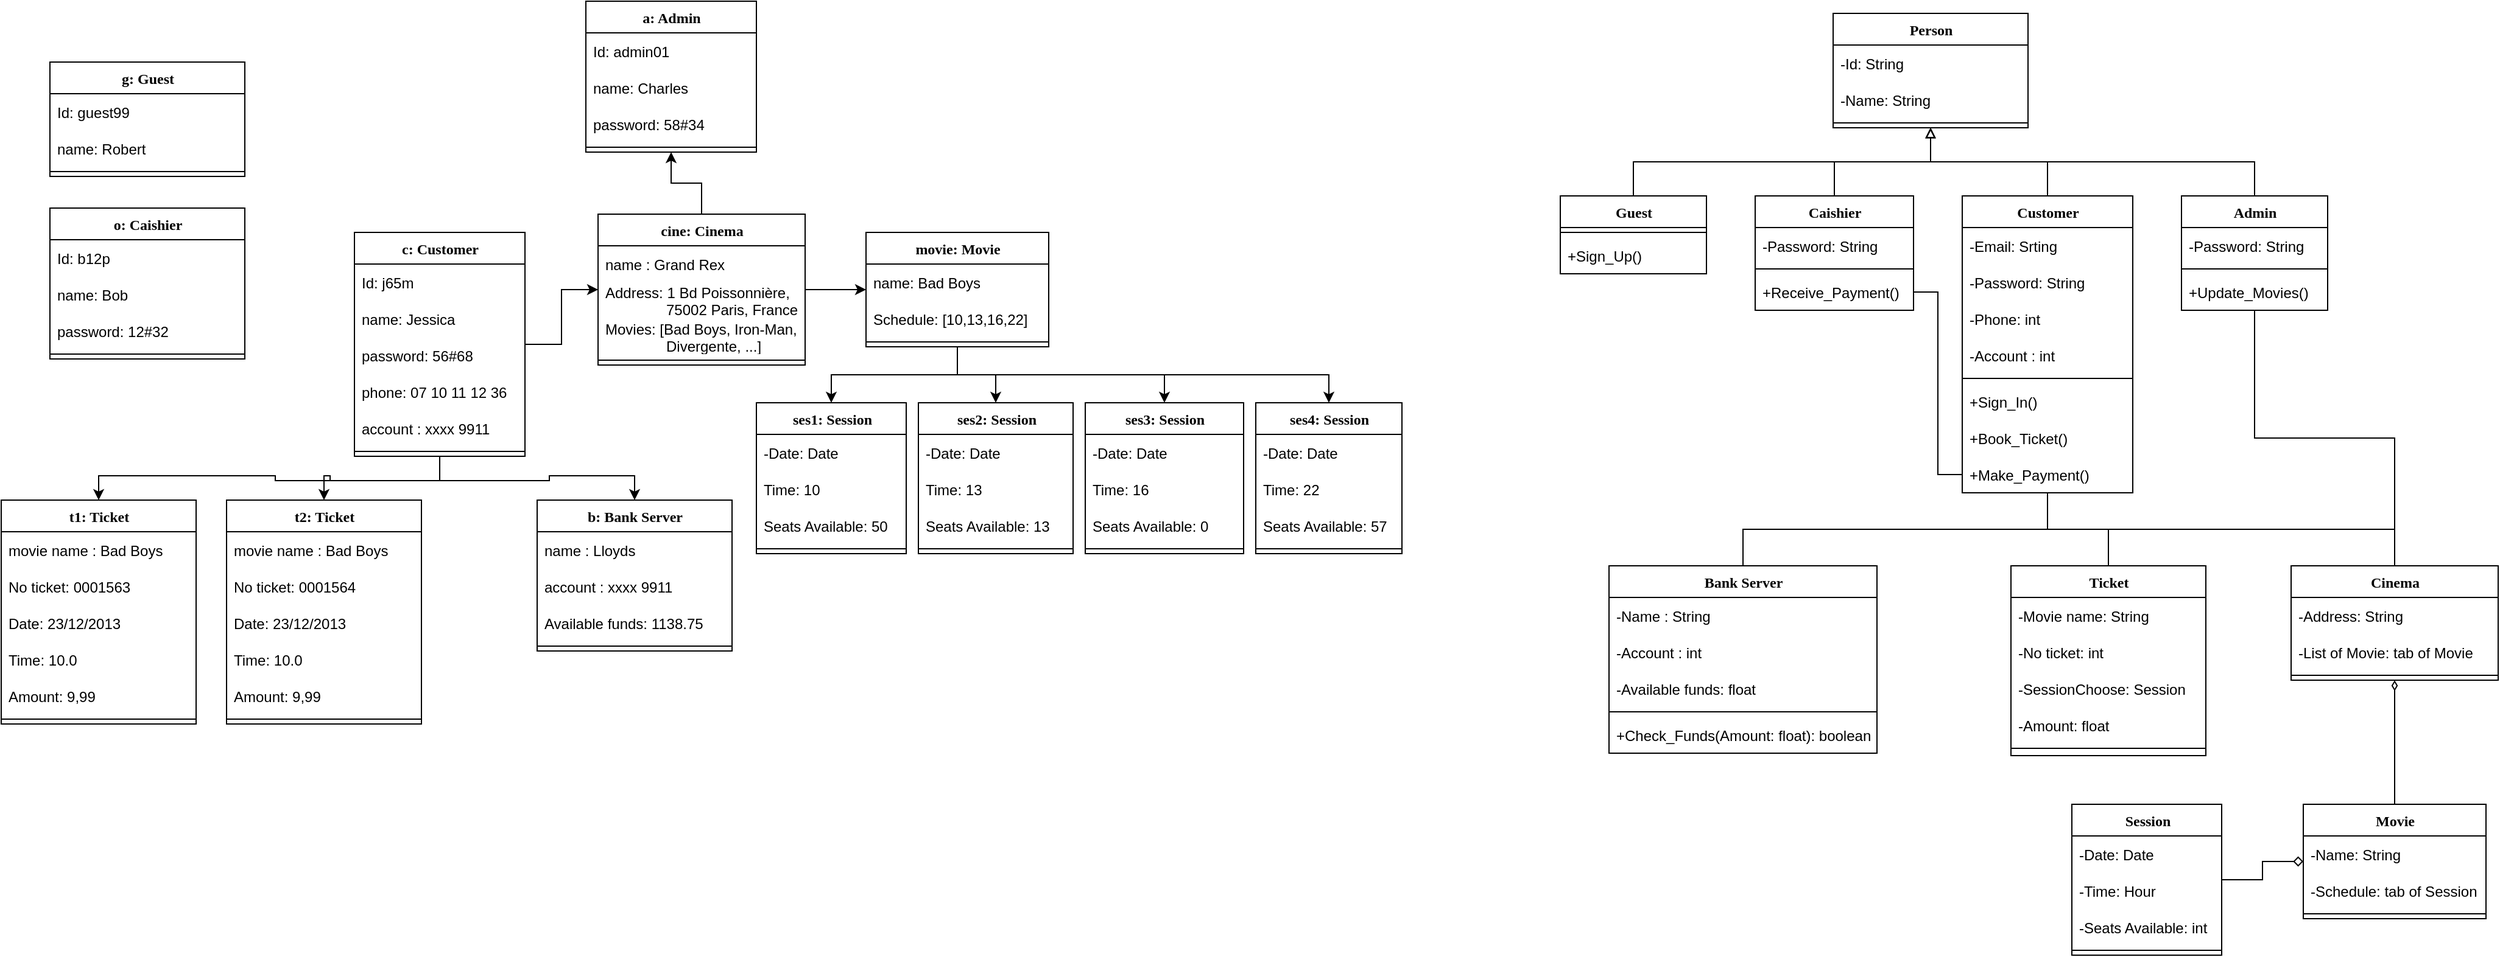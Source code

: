 <mxfile version="20.5.1" type="github">
  <diagram name="Page-1" id="6133507b-19e7-1e82-6fc7-422aa6c4b21f">
    <mxGraphModel dx="2324" dy="871" grid="1" gridSize="10" guides="1" tooltips="1" connect="1" arrows="1" fold="1" page="1" pageScale="1" pageWidth="1100" pageHeight="850" background="none" math="0" shadow="0">
      <root>
        <mxCell id="0" />
        <mxCell id="1" parent="0" />
        <mxCell id="QmHQS12bxRdIjwwDWuxI-14" style="edgeStyle=orthogonalEdgeStyle;rounded=0;orthogonalLoop=1;jettySize=auto;html=1;exitX=0.5;exitY=1;exitDx=0;exitDy=0;" parent="1" source="78961159f06e98e8-17" target="QmHQS12bxRdIjwwDWuxI-1" edge="1">
          <mxGeometry relative="1" as="geometry" />
        </mxCell>
        <mxCell id="QmHQS12bxRdIjwwDWuxI-15" style="edgeStyle=orthogonalEdgeStyle;rounded=0;orthogonalLoop=1;jettySize=auto;html=1;exitX=0.5;exitY=1;exitDx=0;exitDy=0;entryX=0.5;entryY=0;entryDx=0;entryDy=0;" parent="1" source="78961159f06e98e8-17" target="QmHQS12bxRdIjwwDWuxI-8" edge="1">
          <mxGeometry relative="1" as="geometry" />
        </mxCell>
        <mxCell id="QmHQS12bxRdIjwwDWuxI-20" style="edgeStyle=orthogonalEdgeStyle;rounded=0;orthogonalLoop=1;jettySize=auto;html=1;exitX=0.5;exitY=1;exitDx=0;exitDy=0;entryX=0.5;entryY=0;entryDx=0;entryDy=0;" parent="1" source="78961159f06e98e8-17" target="QmHQS12bxRdIjwwDWuxI-10" edge="1">
          <mxGeometry relative="1" as="geometry" />
        </mxCell>
        <mxCell id="QmHQS12bxRdIjwwDWuxI-21" style="edgeStyle=orthogonalEdgeStyle;rounded=0;orthogonalLoop=1;jettySize=auto;html=1;exitX=1;exitY=0.5;exitDx=0;exitDy=0;entryX=0;entryY=0.5;entryDx=0;entryDy=0;" parent="1" source="78961159f06e98e8-17" target="QmHQS12bxRdIjwwDWuxI-12" edge="1">
          <mxGeometry relative="1" as="geometry" />
        </mxCell>
        <mxCell id="78961159f06e98e8-17" value="c: Customer" style="swimlane;html=1;fontStyle=1;align=center;verticalAlign=top;childLayout=stackLayout;horizontal=1;startSize=26;horizontalStack=0;resizeParent=1;resizeLast=0;collapsible=1;marginBottom=0;swimlaneFillColor=#ffffff;rounded=0;shadow=0;comic=0;labelBackgroundColor=none;strokeWidth=1;fillColor=none;fontFamily=Verdana;fontSize=12" parent="1" vertex="1">
          <mxGeometry x="320" y="210" width="140" height="184" as="geometry" />
        </mxCell>
        <mxCell id="QmHQS12bxRdIjwwDWuxI-46" value="Id: j65m" style="text;strokeColor=none;fillColor=none;align=left;verticalAlign=middle;spacingLeft=4;spacingRight=4;overflow=hidden;points=[[0,0.5],[1,0.5]];portConstraint=eastwest;rotatable=0;" parent="78961159f06e98e8-17" vertex="1">
          <mxGeometry y="26" width="140" height="30" as="geometry" />
        </mxCell>
        <mxCell id="QmHQS12bxRdIjwwDWuxI-47" value="name: Jessica" style="text;strokeColor=none;fillColor=none;align=left;verticalAlign=middle;spacingLeft=4;spacingRight=4;overflow=hidden;points=[[0,0.5],[1,0.5]];portConstraint=eastwest;rotatable=0;" parent="78961159f06e98e8-17" vertex="1">
          <mxGeometry y="56" width="140" height="30" as="geometry" />
        </mxCell>
        <mxCell id="QmHQS12bxRdIjwwDWuxI-48" value="password: 56#68" style="text;strokeColor=none;fillColor=none;align=left;verticalAlign=middle;spacingLeft=4;spacingRight=4;overflow=hidden;points=[[0,0.5],[1,0.5]];portConstraint=eastwest;rotatable=0;" parent="78961159f06e98e8-17" vertex="1">
          <mxGeometry y="86" width="140" height="30" as="geometry" />
        </mxCell>
        <mxCell id="rwmQb2SoNBiQdqStylUq-2" value="phone: 07 10 11 12 36" style="text;strokeColor=none;fillColor=none;align=left;verticalAlign=middle;spacingLeft=4;spacingRight=4;overflow=hidden;points=[[0,0.5],[1,0.5]];portConstraint=eastwest;rotatable=0;" parent="78961159f06e98e8-17" vertex="1">
          <mxGeometry y="116" width="140" height="30" as="geometry" />
        </mxCell>
        <mxCell id="rwmQb2SoNBiQdqStylUq-3" value="account : xxxx 9911" style="text;strokeColor=none;fillColor=none;align=left;verticalAlign=middle;spacingLeft=4;spacingRight=4;overflow=hidden;points=[[0,0.5],[1,0.5]];portConstraint=eastwest;rotatable=0;" parent="78961159f06e98e8-17" vertex="1">
          <mxGeometry y="146" width="140" height="30" as="geometry" />
        </mxCell>
        <mxCell id="78961159f06e98e8-19" value="" style="line;html=1;strokeWidth=1;fillColor=none;align=left;verticalAlign=middle;spacingTop=-1;spacingLeft=3;spacingRight=3;rotatable=0;labelPosition=right;points=[];portConstraint=eastwest;" parent="78961159f06e98e8-17" vertex="1">
          <mxGeometry y="176" width="140" height="8" as="geometry" />
        </mxCell>
        <mxCell id="QmHQS12bxRdIjwwDWuxI-1" value="t1: Ticket" style="swimlane;html=1;fontStyle=1;align=center;verticalAlign=top;childLayout=stackLayout;horizontal=1;startSize=26;horizontalStack=0;resizeParent=1;resizeLast=0;collapsible=1;marginBottom=0;swimlaneFillColor=#ffffff;rounded=0;shadow=0;comic=0;labelBackgroundColor=none;strokeWidth=1;fillColor=none;fontFamily=Verdana;fontSize=12" parent="1" vertex="1">
          <mxGeometry x="30" y="430" width="160" height="184" as="geometry" />
        </mxCell>
        <mxCell id="rwmQb2SoNBiQdqStylUq-4" value="movie name : Bad Boys" style="text;strokeColor=none;fillColor=none;align=left;verticalAlign=middle;spacingLeft=4;spacingRight=4;overflow=hidden;points=[[0,0.5],[1,0.5]];portConstraint=eastwest;rotatable=0;" parent="QmHQS12bxRdIjwwDWuxI-1" vertex="1">
          <mxGeometry y="26" width="160" height="30" as="geometry" />
        </mxCell>
        <mxCell id="rwmQb2SoNBiQdqStylUq-22" value="No ticket: 0001563" style="text;strokeColor=none;fillColor=none;align=left;verticalAlign=middle;spacingLeft=4;spacingRight=4;overflow=hidden;points=[[0,0.5],[1,0.5]];portConstraint=eastwest;rotatable=0;" parent="QmHQS12bxRdIjwwDWuxI-1" vertex="1">
          <mxGeometry y="56" width="160" height="30" as="geometry" />
        </mxCell>
        <mxCell id="rwmQb2SoNBiQdqStylUq-19" value="Date: 23/12/2013" style="text;strokeColor=none;fillColor=none;align=left;verticalAlign=middle;spacingLeft=4;spacingRight=4;overflow=hidden;points=[[0,0.5],[1,0.5]];portConstraint=eastwest;rotatable=0;" parent="QmHQS12bxRdIjwwDWuxI-1" vertex="1">
          <mxGeometry y="86" width="160" height="30" as="geometry" />
        </mxCell>
        <mxCell id="rwmQb2SoNBiQdqStylUq-21" value="Time: 10.0" style="text;strokeColor=none;fillColor=none;align=left;verticalAlign=middle;spacingLeft=4;spacingRight=4;overflow=hidden;points=[[0,0.5],[1,0.5]];portConstraint=eastwest;rotatable=0;" parent="QmHQS12bxRdIjwwDWuxI-1" vertex="1">
          <mxGeometry y="116" width="160" height="30" as="geometry" />
        </mxCell>
        <mxCell id="rwmQb2SoNBiQdqStylUq-20" value="Amount: 9,99" style="text;strokeColor=none;fillColor=none;align=left;verticalAlign=middle;spacingLeft=4;spacingRight=4;overflow=hidden;points=[[0,0.5],[1,0.5]];portConstraint=eastwest;rotatable=0;" parent="QmHQS12bxRdIjwwDWuxI-1" vertex="1">
          <mxGeometry y="146" width="160" height="30" as="geometry" />
        </mxCell>
        <mxCell id="QmHQS12bxRdIjwwDWuxI-4" value="" style="line;html=1;strokeWidth=1;fillColor=none;align=left;verticalAlign=middle;spacingTop=-1;spacingLeft=3;spacingRight=3;rotatable=0;labelPosition=right;points=[];portConstraint=eastwest;" parent="QmHQS12bxRdIjwwDWuxI-1" vertex="1">
          <mxGeometry y="176" width="160" height="8" as="geometry" />
        </mxCell>
        <mxCell id="QmHQS12bxRdIjwwDWuxI-8" value="t2: Ticket" style="swimlane;html=1;fontStyle=1;align=center;verticalAlign=top;childLayout=stackLayout;horizontal=1;startSize=26;horizontalStack=0;resizeParent=1;resizeLast=0;collapsible=1;marginBottom=0;swimlaneFillColor=#ffffff;rounded=0;shadow=0;comic=0;labelBackgroundColor=none;strokeWidth=1;fillColor=none;fontFamily=Verdana;fontSize=12" parent="1" vertex="1">
          <mxGeometry x="215" y="430" width="160" height="184" as="geometry" />
        </mxCell>
        <mxCell id="rwmQb2SoNBiQdqStylUq-5" value="movie name : Bad Boys" style="text;strokeColor=none;fillColor=none;align=left;verticalAlign=middle;spacingLeft=4;spacingRight=4;overflow=hidden;points=[[0,0.5],[1,0.5]];portConstraint=eastwest;rotatable=0;" parent="QmHQS12bxRdIjwwDWuxI-8" vertex="1">
          <mxGeometry y="26" width="160" height="30" as="geometry" />
        </mxCell>
        <mxCell id="rwmQb2SoNBiQdqStylUq-26" value="No ticket: 0001564" style="text;strokeColor=none;fillColor=none;align=left;verticalAlign=middle;spacingLeft=4;spacingRight=4;overflow=hidden;points=[[0,0.5],[1,0.5]];portConstraint=eastwest;rotatable=0;" parent="QmHQS12bxRdIjwwDWuxI-8" vertex="1">
          <mxGeometry y="56" width="160" height="30" as="geometry" />
        </mxCell>
        <mxCell id="rwmQb2SoNBiQdqStylUq-25" value="Date: 23/12/2013" style="text;strokeColor=none;fillColor=none;align=left;verticalAlign=middle;spacingLeft=4;spacingRight=4;overflow=hidden;points=[[0,0.5],[1,0.5]];portConstraint=eastwest;rotatable=0;" parent="QmHQS12bxRdIjwwDWuxI-8" vertex="1">
          <mxGeometry y="86" width="160" height="30" as="geometry" />
        </mxCell>
        <mxCell id="rwmQb2SoNBiQdqStylUq-24" value="Time: 10.0" style="text;strokeColor=none;fillColor=none;align=left;verticalAlign=middle;spacingLeft=4;spacingRight=4;overflow=hidden;points=[[0,0.5],[1,0.5]];portConstraint=eastwest;rotatable=0;" parent="QmHQS12bxRdIjwwDWuxI-8" vertex="1">
          <mxGeometry y="116" width="160" height="30" as="geometry" />
        </mxCell>
        <mxCell id="rwmQb2SoNBiQdqStylUq-23" value="Amount: 9,99" style="text;strokeColor=none;fillColor=none;align=left;verticalAlign=middle;spacingLeft=4;spacingRight=4;overflow=hidden;points=[[0,0.5],[1,0.5]];portConstraint=eastwest;rotatable=0;" parent="QmHQS12bxRdIjwwDWuxI-8" vertex="1">
          <mxGeometry y="146" width="160" height="30" as="geometry" />
        </mxCell>
        <mxCell id="QmHQS12bxRdIjwwDWuxI-9" value="" style="line;html=1;strokeWidth=1;fillColor=none;align=left;verticalAlign=middle;spacingTop=-1;spacingLeft=3;spacingRight=3;rotatable=0;labelPosition=right;points=[];portConstraint=eastwest;" parent="QmHQS12bxRdIjwwDWuxI-8" vertex="1">
          <mxGeometry y="176" width="160" height="8" as="geometry" />
        </mxCell>
        <mxCell id="QmHQS12bxRdIjwwDWuxI-10" value="b: Bank Server" style="swimlane;html=1;fontStyle=1;align=center;verticalAlign=top;childLayout=stackLayout;horizontal=1;startSize=26;horizontalStack=0;resizeParent=1;resizeLast=0;collapsible=1;marginBottom=0;swimlaneFillColor=#ffffff;rounded=0;shadow=0;comic=0;labelBackgroundColor=none;strokeWidth=1;fillColor=none;fontFamily=Verdana;fontSize=12" parent="1" vertex="1">
          <mxGeometry x="470" y="430" width="160" height="124" as="geometry" />
        </mxCell>
        <mxCell id="rwmQb2SoNBiQdqStylUq-6" value="name : Lloyds" style="text;strokeColor=none;fillColor=none;align=left;verticalAlign=middle;spacingLeft=4;spacingRight=4;overflow=hidden;points=[[0,0.5],[1,0.5]];portConstraint=eastwest;rotatable=0;" parent="QmHQS12bxRdIjwwDWuxI-10" vertex="1">
          <mxGeometry y="26" width="160" height="30" as="geometry" />
        </mxCell>
        <mxCell id="rwmQb2SoNBiQdqStylUq-28" value="account : xxxx 9911" style="text;strokeColor=none;fillColor=none;align=left;verticalAlign=middle;spacingLeft=4;spacingRight=4;overflow=hidden;points=[[0,0.5],[1,0.5]];portConstraint=eastwest;rotatable=0;" parent="QmHQS12bxRdIjwwDWuxI-10" vertex="1">
          <mxGeometry y="56" width="160" height="30" as="geometry" />
        </mxCell>
        <mxCell id="rwmQb2SoNBiQdqStylUq-18" value="Available funds: 1138.75" style="text;strokeColor=none;fillColor=none;align=left;verticalAlign=middle;spacingLeft=4;spacingRight=4;overflow=hidden;points=[[0,0.5],[1,0.5]];portConstraint=eastwest;rotatable=0;" parent="QmHQS12bxRdIjwwDWuxI-10" vertex="1">
          <mxGeometry y="86" width="160" height="30" as="geometry" />
        </mxCell>
        <mxCell id="QmHQS12bxRdIjwwDWuxI-11" value="" style="line;html=1;strokeWidth=1;fillColor=none;align=left;verticalAlign=middle;spacingTop=-1;spacingLeft=3;spacingRight=3;rotatable=0;labelPosition=right;points=[];portConstraint=eastwest;" parent="QmHQS12bxRdIjwwDWuxI-10" vertex="1">
          <mxGeometry y="116" width="160" height="8" as="geometry" />
        </mxCell>
        <mxCell id="QmHQS12bxRdIjwwDWuxI-24" style="edgeStyle=orthogonalEdgeStyle;rounded=0;orthogonalLoop=1;jettySize=auto;html=1;exitX=1;exitY=0.5;exitDx=0;exitDy=0;entryX=0;entryY=0.5;entryDx=0;entryDy=0;" parent="1" source="QmHQS12bxRdIjwwDWuxI-12" target="QmHQS12bxRdIjwwDWuxI-22" edge="1">
          <mxGeometry relative="1" as="geometry" />
        </mxCell>
        <mxCell id="QmHQS12bxRdIjwwDWuxI-39" style="edgeStyle=orthogonalEdgeStyle;rounded=0;orthogonalLoop=1;jettySize=auto;html=1;exitX=0.5;exitY=0;exitDx=0;exitDy=0;entryX=0.5;entryY=1;entryDx=0;entryDy=0;" parent="1" source="QmHQS12bxRdIjwwDWuxI-12" target="QmHQS12bxRdIjwwDWuxI-18" edge="1">
          <mxGeometry relative="1" as="geometry" />
        </mxCell>
        <mxCell id="QmHQS12bxRdIjwwDWuxI-12" value="cine: Cinema" style="swimlane;html=1;fontStyle=1;align=center;verticalAlign=top;childLayout=stackLayout;horizontal=1;startSize=26;horizontalStack=0;resizeParent=1;resizeLast=0;collapsible=1;marginBottom=0;swimlaneFillColor=#ffffff;rounded=0;shadow=0;comic=0;labelBackgroundColor=none;strokeWidth=1;fillColor=none;fontFamily=Verdana;fontSize=12" parent="1" vertex="1">
          <mxGeometry x="520" y="195" width="170" height="124" as="geometry" />
        </mxCell>
        <mxCell id="rwmQb2SoNBiQdqStylUq-27" value="name : Grand Rex" style="text;strokeColor=none;fillColor=none;align=left;verticalAlign=middle;spacingLeft=4;spacingRight=4;overflow=hidden;points=[[0,0.5],[1,0.5]];portConstraint=eastwest;rotatable=0;" parent="QmHQS12bxRdIjwwDWuxI-12" vertex="1">
          <mxGeometry y="26" width="170" height="30" as="geometry" />
        </mxCell>
        <mxCell id="rwmQb2SoNBiQdqStylUq-7" value="Address: 1 Bd Poissonnière,&#xa;               75002 Paris, France" style="text;strokeColor=none;fillColor=none;align=left;verticalAlign=middle;spacingLeft=4;spacingRight=4;overflow=hidden;points=[[0,0.5],[1,0.5]];portConstraint=eastwest;rotatable=0;" parent="QmHQS12bxRdIjwwDWuxI-12" vertex="1">
          <mxGeometry y="56" width="170" height="30" as="geometry" />
        </mxCell>
        <mxCell id="rwmQb2SoNBiQdqStylUq-8" value="Movies: [Bad Boys, Iron-Man,&#xa;               Divergente, ...]" style="text;strokeColor=none;fillColor=none;align=left;verticalAlign=middle;spacingLeft=4;spacingRight=4;overflow=hidden;points=[[0,0.5],[1,0.5]];portConstraint=eastwest;rotatable=0;" parent="QmHQS12bxRdIjwwDWuxI-12" vertex="1">
          <mxGeometry y="86" width="170" height="30" as="geometry" />
        </mxCell>
        <mxCell id="QmHQS12bxRdIjwwDWuxI-13" value="" style="line;html=1;strokeWidth=1;fillColor=none;align=left;verticalAlign=middle;spacingTop=-1;spacingLeft=3;spacingRight=3;rotatable=0;labelPosition=right;points=[];portConstraint=eastwest;" parent="QmHQS12bxRdIjwwDWuxI-12" vertex="1">
          <mxGeometry y="116" width="170" height="8" as="geometry" />
        </mxCell>
        <mxCell id="QmHQS12bxRdIjwwDWuxI-16" value="g: Guest" style="swimlane;html=1;fontStyle=1;align=center;verticalAlign=top;childLayout=stackLayout;horizontal=1;startSize=26;horizontalStack=0;resizeParent=1;resizeLast=0;collapsible=1;marginBottom=0;swimlaneFillColor=#ffffff;rounded=0;shadow=0;comic=0;labelBackgroundColor=none;strokeWidth=1;fillColor=none;fontFamily=Verdana;fontSize=12" parent="1" vertex="1">
          <mxGeometry x="70" y="70" width="160" height="94" as="geometry" />
        </mxCell>
        <mxCell id="QmHQS12bxRdIjwwDWuxI-49" value="Id: guest99" style="text;strokeColor=none;fillColor=none;align=left;verticalAlign=middle;spacingLeft=4;spacingRight=4;overflow=hidden;points=[[0,0.5],[1,0.5]];portConstraint=eastwest;rotatable=0;" parent="QmHQS12bxRdIjwwDWuxI-16" vertex="1">
          <mxGeometry y="26" width="160" height="30" as="geometry" />
        </mxCell>
        <mxCell id="QmHQS12bxRdIjwwDWuxI-50" value="name: Robert" style="text;strokeColor=none;fillColor=none;align=left;verticalAlign=middle;spacingLeft=4;spacingRight=4;overflow=hidden;points=[[0,0.5],[1,0.5]];portConstraint=eastwest;rotatable=0;" parent="QmHQS12bxRdIjwwDWuxI-16" vertex="1">
          <mxGeometry y="56" width="160" height="30" as="geometry" />
        </mxCell>
        <mxCell id="QmHQS12bxRdIjwwDWuxI-17" value="" style="line;html=1;strokeWidth=1;fillColor=none;align=left;verticalAlign=middle;spacingTop=-1;spacingLeft=3;spacingRight=3;rotatable=0;labelPosition=right;points=[];portConstraint=eastwest;" parent="QmHQS12bxRdIjwwDWuxI-16" vertex="1">
          <mxGeometry y="86" width="160" height="8" as="geometry" />
        </mxCell>
        <mxCell id="QmHQS12bxRdIjwwDWuxI-18" value="a: Admin" style="swimlane;html=1;fontStyle=1;align=center;verticalAlign=top;childLayout=stackLayout;horizontal=1;startSize=26;horizontalStack=0;resizeParent=1;resizeLast=0;collapsible=1;marginBottom=0;swimlaneFillColor=#ffffff;rounded=0;shadow=0;comic=0;labelBackgroundColor=none;strokeWidth=1;fillColor=none;fontFamily=Verdana;fontSize=12" parent="1" vertex="1">
          <mxGeometry x="510" y="20" width="140" height="124" as="geometry" />
        </mxCell>
        <mxCell id="QmHQS12bxRdIjwwDWuxI-51" value="Id: admin01" style="text;strokeColor=none;fillColor=none;align=left;verticalAlign=middle;spacingLeft=4;spacingRight=4;overflow=hidden;points=[[0,0.5],[1,0.5]];portConstraint=eastwest;rotatable=0;" parent="QmHQS12bxRdIjwwDWuxI-18" vertex="1">
          <mxGeometry y="26" width="140" height="30" as="geometry" />
        </mxCell>
        <mxCell id="QmHQS12bxRdIjwwDWuxI-52" value="name: Charles" style="text;strokeColor=none;fillColor=none;align=left;verticalAlign=middle;spacingLeft=4;spacingRight=4;overflow=hidden;points=[[0,0.5],[1,0.5]];portConstraint=eastwest;rotatable=0;" parent="QmHQS12bxRdIjwwDWuxI-18" vertex="1">
          <mxGeometry y="56" width="140" height="30" as="geometry" />
        </mxCell>
        <mxCell id="QmHQS12bxRdIjwwDWuxI-54" value="password: 58#34" style="text;strokeColor=none;fillColor=none;align=left;verticalAlign=middle;spacingLeft=4;spacingRight=4;overflow=hidden;points=[[0,0.5],[1,0.5]];portConstraint=eastwest;rotatable=0;" parent="QmHQS12bxRdIjwwDWuxI-18" vertex="1">
          <mxGeometry y="86" width="140" height="30" as="geometry" />
        </mxCell>
        <mxCell id="QmHQS12bxRdIjwwDWuxI-19" value="" style="line;html=1;strokeWidth=1;fillColor=none;align=left;verticalAlign=middle;spacingTop=-1;spacingLeft=3;spacingRight=3;rotatable=0;labelPosition=right;points=[];portConstraint=eastwest;" parent="QmHQS12bxRdIjwwDWuxI-18" vertex="1">
          <mxGeometry y="116" width="140" height="8" as="geometry" />
        </mxCell>
        <mxCell id="QmHQS12bxRdIjwwDWuxI-27" value="" style="edgeStyle=orthogonalEdgeStyle;rounded=0;orthogonalLoop=1;jettySize=auto;html=1;" parent="1" source="QmHQS12bxRdIjwwDWuxI-22" target="QmHQS12bxRdIjwwDWuxI-25" edge="1">
          <mxGeometry relative="1" as="geometry" />
        </mxCell>
        <mxCell id="QmHQS12bxRdIjwwDWuxI-32" style="edgeStyle=orthogonalEdgeStyle;rounded=0;orthogonalLoop=1;jettySize=auto;html=1;exitX=0.5;exitY=1;exitDx=0;exitDy=0;" parent="1" source="QmHQS12bxRdIjwwDWuxI-22" target="QmHQS12bxRdIjwwDWuxI-30" edge="1">
          <mxGeometry relative="1" as="geometry" />
        </mxCell>
        <mxCell id="QmHQS12bxRdIjwwDWuxI-35" style="edgeStyle=orthogonalEdgeStyle;rounded=0;orthogonalLoop=1;jettySize=auto;html=1;exitX=0.5;exitY=1;exitDx=0;exitDy=0;" parent="1" source="QmHQS12bxRdIjwwDWuxI-22" target="QmHQS12bxRdIjwwDWuxI-33" edge="1">
          <mxGeometry relative="1" as="geometry" />
        </mxCell>
        <mxCell id="QmHQS12bxRdIjwwDWuxI-38" style="edgeStyle=orthogonalEdgeStyle;rounded=0;orthogonalLoop=1;jettySize=auto;html=1;exitX=0.5;exitY=1;exitDx=0;exitDy=0;entryX=0.5;entryY=0;entryDx=0;entryDy=0;" parent="1" source="QmHQS12bxRdIjwwDWuxI-22" target="QmHQS12bxRdIjwwDWuxI-36" edge="1">
          <mxGeometry relative="1" as="geometry" />
        </mxCell>
        <mxCell id="QmHQS12bxRdIjwwDWuxI-22" value="movie: Movie" style="swimlane;html=1;fontStyle=1;align=center;verticalAlign=top;childLayout=stackLayout;horizontal=1;startSize=26;horizontalStack=0;resizeParent=1;resizeLast=0;collapsible=1;marginBottom=0;swimlaneFillColor=#ffffff;rounded=0;shadow=0;comic=0;labelBackgroundColor=none;strokeWidth=1;fillColor=none;fontFamily=Verdana;fontSize=12" parent="1" vertex="1">
          <mxGeometry x="740" y="210" width="150" height="94" as="geometry" />
        </mxCell>
        <mxCell id="rwmQb2SoNBiQdqStylUq-9" value="name: Bad Boys" style="text;strokeColor=none;fillColor=none;align=left;verticalAlign=middle;spacingLeft=4;spacingRight=4;overflow=hidden;points=[[0,0.5],[1,0.5]];portConstraint=eastwest;rotatable=0;" parent="QmHQS12bxRdIjwwDWuxI-22" vertex="1">
          <mxGeometry y="26" width="150" height="30" as="geometry" />
        </mxCell>
        <mxCell id="rwmQb2SoNBiQdqStylUq-12" value="Schedule: [10,13,16,22]" style="text;strokeColor=none;fillColor=none;align=left;verticalAlign=middle;spacingLeft=4;spacingRight=4;overflow=hidden;points=[[0,0.5],[1,0.5]];portConstraint=eastwest;rotatable=0;" parent="QmHQS12bxRdIjwwDWuxI-22" vertex="1">
          <mxGeometry y="56" width="150" height="30" as="geometry" />
        </mxCell>
        <mxCell id="QmHQS12bxRdIjwwDWuxI-23" value="" style="line;html=1;strokeWidth=1;fillColor=none;align=left;verticalAlign=middle;spacingTop=-1;spacingLeft=3;spacingRight=3;rotatable=0;labelPosition=right;points=[];portConstraint=eastwest;" parent="QmHQS12bxRdIjwwDWuxI-22" vertex="1">
          <mxGeometry y="86" width="150" height="8" as="geometry" />
        </mxCell>
        <mxCell id="QmHQS12bxRdIjwwDWuxI-25" value="ses1: Session" style="swimlane;html=1;fontStyle=1;align=center;verticalAlign=top;childLayout=stackLayout;horizontal=1;startSize=26;horizontalStack=0;resizeParent=1;resizeLast=0;collapsible=1;marginBottom=0;swimlaneFillColor=#ffffff;rounded=0;shadow=0;comic=0;labelBackgroundColor=none;strokeWidth=1;fillColor=none;fontFamily=Verdana;fontSize=12" parent="1" vertex="1">
          <mxGeometry x="650" y="350" width="123" height="124" as="geometry" />
        </mxCell>
        <mxCell id="9x0ZakKtagIVaUB0TZ0J-61" value="-Date: Date" style="text;strokeColor=none;fillColor=none;align=left;verticalAlign=middle;spacingLeft=4;spacingRight=4;overflow=hidden;points=[[0,0.5],[1,0.5]];portConstraint=eastwest;rotatable=0;" vertex="1" parent="QmHQS12bxRdIjwwDWuxI-25">
          <mxGeometry y="26" width="123" height="30" as="geometry" />
        </mxCell>
        <mxCell id="rwmQb2SoNBiQdqStylUq-10" value="Time: 10" style="text;strokeColor=none;fillColor=none;align=left;verticalAlign=middle;spacingLeft=4;spacingRight=4;overflow=hidden;points=[[0,0.5],[1,0.5]];portConstraint=eastwest;rotatable=0;" parent="QmHQS12bxRdIjwwDWuxI-25" vertex="1">
          <mxGeometry y="56" width="123" height="30" as="geometry" />
        </mxCell>
        <mxCell id="rwmQb2SoNBiQdqStylUq-13" value="Seats Available: 50" style="text;strokeColor=none;fillColor=none;align=left;verticalAlign=middle;spacingLeft=4;spacingRight=4;overflow=hidden;points=[[0,0.5],[1,0.5]];portConstraint=eastwest;rotatable=0;" parent="QmHQS12bxRdIjwwDWuxI-25" vertex="1">
          <mxGeometry y="86" width="123" height="30" as="geometry" />
        </mxCell>
        <mxCell id="QmHQS12bxRdIjwwDWuxI-26" value="" style="line;html=1;strokeWidth=1;fillColor=none;align=left;verticalAlign=middle;spacingTop=-1;spacingLeft=3;spacingRight=3;rotatable=0;labelPosition=right;points=[];portConstraint=eastwest;" parent="QmHQS12bxRdIjwwDWuxI-25" vertex="1">
          <mxGeometry y="116" width="123" height="8" as="geometry" />
        </mxCell>
        <mxCell id="QmHQS12bxRdIjwwDWuxI-28" value="o: Caishier" style="swimlane;html=1;fontStyle=1;align=center;verticalAlign=top;childLayout=stackLayout;horizontal=1;startSize=26;horizontalStack=0;resizeParent=1;resizeLast=0;collapsible=1;marginBottom=0;swimlaneFillColor=#ffffff;rounded=0;shadow=0;comic=0;labelBackgroundColor=none;strokeWidth=1;fillColor=none;fontFamily=Verdana;fontSize=12" parent="1" vertex="1">
          <mxGeometry x="70" y="190" width="160" height="124" as="geometry" />
        </mxCell>
        <mxCell id="QmHQS12bxRdIjwwDWuxI-43" value="Id: b12p" style="text;strokeColor=none;fillColor=none;align=left;verticalAlign=middle;spacingLeft=4;spacingRight=4;overflow=hidden;points=[[0,0.5],[1,0.5]];portConstraint=eastwest;rotatable=0;" parent="QmHQS12bxRdIjwwDWuxI-28" vertex="1">
          <mxGeometry y="26" width="160" height="30" as="geometry" />
        </mxCell>
        <mxCell id="QmHQS12bxRdIjwwDWuxI-41" value="name: Bob" style="text;strokeColor=none;fillColor=none;align=left;verticalAlign=middle;spacingLeft=4;spacingRight=4;overflow=hidden;points=[[0,0.5],[1,0.5]];portConstraint=eastwest;rotatable=0;" parent="QmHQS12bxRdIjwwDWuxI-28" vertex="1">
          <mxGeometry y="56" width="160" height="30" as="geometry" />
        </mxCell>
        <mxCell id="QmHQS12bxRdIjwwDWuxI-45" value="password: 12#32" style="text;strokeColor=none;fillColor=none;align=left;verticalAlign=middle;spacingLeft=4;spacingRight=4;overflow=hidden;points=[[0,0.5],[1,0.5]];portConstraint=eastwest;rotatable=0;" parent="QmHQS12bxRdIjwwDWuxI-28" vertex="1">
          <mxGeometry y="86" width="160" height="30" as="geometry" />
        </mxCell>
        <mxCell id="QmHQS12bxRdIjwwDWuxI-29" value="" style="line;html=1;strokeWidth=1;fillColor=none;align=left;verticalAlign=middle;spacingTop=-1;spacingLeft=3;spacingRight=3;rotatable=0;labelPosition=right;points=[];portConstraint=eastwest;" parent="QmHQS12bxRdIjwwDWuxI-28" vertex="1">
          <mxGeometry y="116" width="160" height="8" as="geometry" />
        </mxCell>
        <mxCell id="QmHQS12bxRdIjwwDWuxI-30" value="ses2: Session" style="swimlane;html=1;fontStyle=1;align=center;verticalAlign=top;childLayout=stackLayout;horizontal=1;startSize=26;horizontalStack=0;resizeParent=1;resizeLast=0;collapsible=1;marginBottom=0;swimlaneFillColor=#ffffff;rounded=0;shadow=0;comic=0;labelBackgroundColor=none;strokeWidth=1;fillColor=none;fontFamily=Verdana;fontSize=12" parent="1" vertex="1">
          <mxGeometry x="783" y="350" width="127" height="124" as="geometry" />
        </mxCell>
        <mxCell id="rwmQb2SoNBiQdqStylUq-16" value="-Date: Date" style="text;strokeColor=none;fillColor=none;align=left;verticalAlign=middle;spacingLeft=4;spacingRight=4;overflow=hidden;points=[[0,0.5],[1,0.5]];portConstraint=eastwest;rotatable=0;" parent="QmHQS12bxRdIjwwDWuxI-30" vertex="1">
          <mxGeometry y="26" width="127" height="30" as="geometry" />
        </mxCell>
        <mxCell id="rwmQb2SoNBiQdqStylUq-11" value="Time: 13" style="text;strokeColor=none;fillColor=none;align=left;verticalAlign=middle;spacingLeft=4;spacingRight=4;overflow=hidden;points=[[0,0.5],[1,0.5]];portConstraint=eastwest;rotatable=0;" parent="QmHQS12bxRdIjwwDWuxI-30" vertex="1">
          <mxGeometry y="56" width="127" height="30" as="geometry" />
        </mxCell>
        <mxCell id="rwmQb2SoNBiQdqStylUq-15" value="Seats Available: 13" style="text;strokeColor=none;fillColor=none;align=left;verticalAlign=middle;spacingLeft=4;spacingRight=4;overflow=hidden;points=[[0,0.5],[1,0.5]];portConstraint=eastwest;rotatable=0;" parent="QmHQS12bxRdIjwwDWuxI-30" vertex="1">
          <mxGeometry y="86" width="127" height="30" as="geometry" />
        </mxCell>
        <mxCell id="QmHQS12bxRdIjwwDWuxI-31" value="" style="line;html=1;strokeWidth=1;fillColor=none;align=left;verticalAlign=middle;spacingTop=-1;spacingLeft=3;spacingRight=3;rotatable=0;labelPosition=right;points=[];portConstraint=eastwest;" parent="QmHQS12bxRdIjwwDWuxI-30" vertex="1">
          <mxGeometry y="116" width="127" height="8" as="geometry" />
        </mxCell>
        <mxCell id="QmHQS12bxRdIjwwDWuxI-33" value="ses3: Session" style="swimlane;html=1;fontStyle=1;align=center;verticalAlign=top;childLayout=stackLayout;horizontal=1;startSize=26;horizontalStack=0;resizeParent=1;resizeLast=0;collapsible=1;marginBottom=0;swimlaneFillColor=#ffffff;rounded=0;shadow=0;comic=0;labelBackgroundColor=none;strokeWidth=1;fillColor=none;fontFamily=Verdana;fontSize=12" parent="1" vertex="1">
          <mxGeometry x="920" y="350" width="130" height="124" as="geometry" />
        </mxCell>
        <mxCell id="rwmQb2SoNBiQdqStylUq-35" value="-Date: Date" style="text;strokeColor=none;fillColor=none;align=left;verticalAlign=middle;spacingLeft=4;spacingRight=4;overflow=hidden;points=[[0,0.5],[1,0.5]];portConstraint=eastwest;rotatable=0;" parent="QmHQS12bxRdIjwwDWuxI-33" vertex="1">
          <mxGeometry y="26" width="130" height="30" as="geometry" />
        </mxCell>
        <mxCell id="rwmQb2SoNBiQdqStylUq-29" value="Time: 16" style="text;strokeColor=none;fillColor=none;align=left;verticalAlign=middle;spacingLeft=4;spacingRight=4;overflow=hidden;points=[[0,0.5],[1,0.5]];portConstraint=eastwest;rotatable=0;" parent="QmHQS12bxRdIjwwDWuxI-33" vertex="1">
          <mxGeometry y="56" width="130" height="30" as="geometry" />
        </mxCell>
        <mxCell id="rwmQb2SoNBiQdqStylUq-34" value="Seats Available: 0" style="text;strokeColor=none;fillColor=none;align=left;verticalAlign=middle;spacingLeft=4;spacingRight=4;overflow=hidden;points=[[0,0.5],[1,0.5]];portConstraint=eastwest;rotatable=0;" parent="QmHQS12bxRdIjwwDWuxI-33" vertex="1">
          <mxGeometry y="86" width="130" height="30" as="geometry" />
        </mxCell>
        <mxCell id="QmHQS12bxRdIjwwDWuxI-34" value="" style="line;html=1;strokeWidth=1;fillColor=none;align=left;verticalAlign=middle;spacingTop=-1;spacingLeft=3;spacingRight=3;rotatable=0;labelPosition=right;points=[];portConstraint=eastwest;" parent="QmHQS12bxRdIjwwDWuxI-33" vertex="1">
          <mxGeometry y="116" width="130" height="8" as="geometry" />
        </mxCell>
        <mxCell id="QmHQS12bxRdIjwwDWuxI-36" value="ses4: Session" style="swimlane;html=1;fontStyle=1;align=center;verticalAlign=top;childLayout=stackLayout;horizontal=1;startSize=26;horizontalStack=0;resizeParent=1;resizeLast=0;collapsible=1;marginBottom=0;swimlaneFillColor=#ffffff;rounded=0;shadow=0;comic=0;labelBackgroundColor=none;strokeWidth=1;fillColor=none;fontFamily=Verdana;fontSize=12" parent="1" vertex="1">
          <mxGeometry x="1060" y="350" width="120" height="124" as="geometry" />
        </mxCell>
        <mxCell id="rwmQb2SoNBiQdqStylUq-32" value="-Date: Date" style="text;strokeColor=none;fillColor=none;align=left;verticalAlign=middle;spacingLeft=4;spacingRight=4;overflow=hidden;points=[[0,0.5],[1,0.5]];portConstraint=eastwest;rotatable=0;" parent="QmHQS12bxRdIjwwDWuxI-36" vertex="1">
          <mxGeometry y="26" width="120" height="30" as="geometry" />
        </mxCell>
        <mxCell id="rwmQb2SoNBiQdqStylUq-30" value="Time: 22" style="text;strokeColor=none;fillColor=none;align=left;verticalAlign=middle;spacingLeft=4;spacingRight=4;overflow=hidden;points=[[0,0.5],[1,0.5]];portConstraint=eastwest;rotatable=0;" parent="QmHQS12bxRdIjwwDWuxI-36" vertex="1">
          <mxGeometry y="56" width="120" height="30" as="geometry" />
        </mxCell>
        <mxCell id="rwmQb2SoNBiQdqStylUq-31" value="Seats Available: 57" style="text;strokeColor=none;fillColor=none;align=left;verticalAlign=middle;spacingLeft=4;spacingRight=4;overflow=hidden;points=[[0,0.5],[1,0.5]];portConstraint=eastwest;rotatable=0;" parent="QmHQS12bxRdIjwwDWuxI-36" vertex="1">
          <mxGeometry y="86" width="120" height="30" as="geometry" />
        </mxCell>
        <mxCell id="QmHQS12bxRdIjwwDWuxI-37" value="" style="line;html=1;strokeWidth=1;fillColor=none;align=left;verticalAlign=middle;spacingTop=-1;spacingLeft=3;spacingRight=3;rotatable=0;labelPosition=right;points=[];portConstraint=eastwest;" parent="QmHQS12bxRdIjwwDWuxI-36" vertex="1">
          <mxGeometry y="116" width="120" height="8" as="geometry" />
        </mxCell>
        <mxCell id="9x0ZakKtagIVaUB0TZ0J-1" style="edgeStyle=elbowEdgeStyle;rounded=0;orthogonalLoop=1;jettySize=auto;html=1;endArrow=none;endFill=0;elbow=vertical;" edge="1" parent="1" source="9x0ZakKtagIVaUB0TZ0J-5" target="9x0ZakKtagIVaUB0TZ0J-27">
          <mxGeometry relative="1" as="geometry" />
        </mxCell>
        <mxCell id="9x0ZakKtagIVaUB0TZ0J-2" style="edgeStyle=elbowEdgeStyle;rounded=0;orthogonalLoop=1;jettySize=auto;html=1;endArrow=none;endFill=0;elbow=vertical;" edge="1" parent="1" source="9x0ZakKtagIVaUB0TZ0J-5" target="9x0ZakKtagIVaUB0TZ0J-14">
          <mxGeometry relative="1" as="geometry" />
        </mxCell>
        <mxCell id="9x0ZakKtagIVaUB0TZ0J-3" style="edgeStyle=elbowEdgeStyle;rounded=0;orthogonalLoop=1;jettySize=auto;html=1;endArrow=block;endFill=0;elbow=vertical;" edge="1" parent="1" source="9x0ZakKtagIVaUB0TZ0J-5" target="9x0ZakKtagIVaUB0TZ0J-57">
          <mxGeometry relative="1" as="geometry" />
        </mxCell>
        <mxCell id="9x0ZakKtagIVaUB0TZ0J-4" style="edgeStyle=elbowEdgeStyle;rounded=0;orthogonalLoop=1;jettySize=auto;html=1;entryX=1;entryY=0.5;entryDx=0;entryDy=0;strokeWidth=1;startArrow=none;startFill=0;endArrow=none;endFill=0;exitX=0;exitY=0.5;exitDx=0;exitDy=0;" edge="1" parent="1" source="9x0ZakKtagIVaUB0TZ0J-13" target="9x0ZakKtagIVaUB0TZ0J-56">
          <mxGeometry relative="1" as="geometry" />
        </mxCell>
        <mxCell id="9x0ZakKtagIVaUB0TZ0J-5" value="Customer" style="swimlane;html=1;fontStyle=1;align=center;verticalAlign=top;childLayout=stackLayout;horizontal=1;startSize=26;horizontalStack=0;resizeParent=1;resizeLast=0;collapsible=1;marginBottom=0;swimlaneFillColor=#ffffff;rounded=0;shadow=0;comic=0;labelBackgroundColor=none;strokeWidth=1;fillColor=none;fontFamily=Verdana;fontSize=12" vertex="1" parent="1">
          <mxGeometry x="1640" y="180" width="140" height="244" as="geometry" />
        </mxCell>
        <mxCell id="9x0ZakKtagIVaUB0TZ0J-6" value="-Email: Srting" style="text;strokeColor=none;fillColor=none;align=left;verticalAlign=middle;spacingLeft=4;spacingRight=4;overflow=hidden;points=[[0,0.5],[1,0.5]];portConstraint=eastwest;rotatable=0;" vertex="1" parent="9x0ZakKtagIVaUB0TZ0J-5">
          <mxGeometry y="26" width="140" height="30" as="geometry" />
        </mxCell>
        <mxCell id="9x0ZakKtagIVaUB0TZ0J-7" value="-Password: String" style="text;strokeColor=none;fillColor=none;align=left;verticalAlign=middle;spacingLeft=4;spacingRight=4;overflow=hidden;points=[[0,0.5],[1,0.5]];portConstraint=eastwest;rotatable=0;" vertex="1" parent="9x0ZakKtagIVaUB0TZ0J-5">
          <mxGeometry y="56" width="140" height="30" as="geometry" />
        </mxCell>
        <mxCell id="9x0ZakKtagIVaUB0TZ0J-8" value="-Phone: int" style="text;strokeColor=none;fillColor=none;align=left;verticalAlign=middle;spacingLeft=4;spacingRight=4;overflow=hidden;points=[[0,0.5],[1,0.5]];portConstraint=eastwest;rotatable=0;" vertex="1" parent="9x0ZakKtagIVaUB0TZ0J-5">
          <mxGeometry y="86" width="140" height="30" as="geometry" />
        </mxCell>
        <mxCell id="9x0ZakKtagIVaUB0TZ0J-9" value="-Account : int" style="text;strokeColor=none;fillColor=none;align=left;verticalAlign=middle;spacingLeft=4;spacingRight=4;overflow=hidden;points=[[0,0.5],[1,0.5]];portConstraint=eastwest;rotatable=0;" vertex="1" parent="9x0ZakKtagIVaUB0TZ0J-5">
          <mxGeometry y="116" width="140" height="30" as="geometry" />
        </mxCell>
        <mxCell id="9x0ZakKtagIVaUB0TZ0J-10" value="" style="line;html=1;strokeWidth=1;fillColor=none;align=left;verticalAlign=middle;spacingTop=-1;spacingLeft=3;spacingRight=3;rotatable=0;labelPosition=right;points=[];portConstraint=eastwest;" vertex="1" parent="9x0ZakKtagIVaUB0TZ0J-5">
          <mxGeometry y="146" width="140" height="8" as="geometry" />
        </mxCell>
        <mxCell id="9x0ZakKtagIVaUB0TZ0J-11" value="+Sign_In()" style="text;strokeColor=none;fillColor=none;align=left;verticalAlign=middle;spacingLeft=4;spacingRight=4;overflow=hidden;points=[[0,0.5],[1,0.5]];portConstraint=eastwest;rotatable=0;" vertex="1" parent="9x0ZakKtagIVaUB0TZ0J-5">
          <mxGeometry y="154" width="140" height="30" as="geometry" />
        </mxCell>
        <mxCell id="9x0ZakKtagIVaUB0TZ0J-12" value="+Book_Ticket()" style="text;strokeColor=none;fillColor=none;align=left;verticalAlign=middle;spacingLeft=4;spacingRight=4;overflow=hidden;points=[[0,0.5],[1,0.5]];portConstraint=eastwest;rotatable=0;" vertex="1" parent="9x0ZakKtagIVaUB0TZ0J-5">
          <mxGeometry y="184" width="140" height="30" as="geometry" />
        </mxCell>
        <mxCell id="9x0ZakKtagIVaUB0TZ0J-13" value="+Make_Payment()" style="text;strokeColor=none;fillColor=none;align=left;verticalAlign=middle;spacingLeft=4;spacingRight=4;overflow=hidden;points=[[0,0.5],[1,0.5]];portConstraint=eastwest;rotatable=0;" vertex="1" parent="9x0ZakKtagIVaUB0TZ0J-5">
          <mxGeometry y="214" width="140" height="30" as="geometry" />
        </mxCell>
        <mxCell id="9x0ZakKtagIVaUB0TZ0J-14" value="Ticket" style="swimlane;html=1;fontStyle=1;align=center;verticalAlign=top;childLayout=stackLayout;horizontal=1;startSize=26;horizontalStack=0;resizeParent=1;resizeLast=0;collapsible=1;marginBottom=0;swimlaneFillColor=#ffffff;rounded=0;shadow=0;comic=0;labelBackgroundColor=none;strokeWidth=1;fillColor=none;fontFamily=Verdana;fontSize=12" vertex="1" parent="1">
          <mxGeometry x="1680" y="484" width="160" height="156" as="geometry" />
        </mxCell>
        <mxCell id="9x0ZakKtagIVaUB0TZ0J-15" value="-Movie name: String" style="text;strokeColor=none;fillColor=none;align=left;verticalAlign=middle;spacingLeft=4;spacingRight=4;overflow=hidden;points=[[0,0.5],[1,0.5]];portConstraint=eastwest;rotatable=0;" vertex="1" parent="9x0ZakKtagIVaUB0TZ0J-14">
          <mxGeometry y="26" width="160" height="30" as="geometry" />
        </mxCell>
        <mxCell id="9x0ZakKtagIVaUB0TZ0J-16" value="-No ticket: int" style="text;strokeColor=none;fillColor=none;align=left;verticalAlign=middle;spacingLeft=4;spacingRight=4;overflow=hidden;points=[[0,0.5],[1,0.5]];portConstraint=eastwest;rotatable=0;" vertex="1" parent="9x0ZakKtagIVaUB0TZ0J-14">
          <mxGeometry y="56" width="160" height="30" as="geometry" />
        </mxCell>
        <mxCell id="9x0ZakKtagIVaUB0TZ0J-17" value="-SessionChoose: Session" style="text;strokeColor=none;fillColor=none;align=left;verticalAlign=middle;spacingLeft=4;spacingRight=4;overflow=hidden;points=[[0,0.5],[1,0.5]];portConstraint=eastwest;rotatable=0;" vertex="1" parent="9x0ZakKtagIVaUB0TZ0J-14">
          <mxGeometry y="86" width="160" height="30" as="geometry" />
        </mxCell>
        <mxCell id="9x0ZakKtagIVaUB0TZ0J-18" value="-Amount: float" style="text;strokeColor=none;fillColor=none;align=left;verticalAlign=middle;spacingLeft=4;spacingRight=4;overflow=hidden;points=[[0,0.5],[1,0.5]];portConstraint=eastwest;rotatable=0;" vertex="1" parent="9x0ZakKtagIVaUB0TZ0J-14">
          <mxGeometry y="116" width="160" height="30" as="geometry" />
        </mxCell>
        <mxCell id="9x0ZakKtagIVaUB0TZ0J-19" value="" style="line;html=1;strokeWidth=1;fillColor=none;align=left;verticalAlign=middle;spacingTop=-1;spacingLeft=3;spacingRight=3;rotatable=0;labelPosition=right;points=[];portConstraint=eastwest;" vertex="1" parent="9x0ZakKtagIVaUB0TZ0J-14">
          <mxGeometry y="146" width="160" height="8" as="geometry" />
        </mxCell>
        <mxCell id="9x0ZakKtagIVaUB0TZ0J-20" style="edgeStyle=elbowEdgeStyle;rounded=0;orthogonalLoop=1;jettySize=auto;html=1;endArrow=none;endFill=0;elbow=vertical;" edge="1" parent="1" source="9x0ZakKtagIVaUB0TZ0J-21" target="9x0ZakKtagIVaUB0TZ0J-5">
          <mxGeometry relative="1" as="geometry" />
        </mxCell>
        <mxCell id="9x0ZakKtagIVaUB0TZ0J-21" value="Bank Server" style="swimlane;html=1;fontStyle=1;align=center;verticalAlign=top;childLayout=stackLayout;horizontal=1;startSize=26;horizontalStack=0;resizeParent=1;resizeLast=0;collapsible=1;marginBottom=0;swimlaneFillColor=#ffffff;rounded=0;shadow=0;comic=0;labelBackgroundColor=none;strokeWidth=1;fillColor=none;fontFamily=Verdana;fontSize=12" vertex="1" parent="1">
          <mxGeometry x="1350" y="484" width="220" height="154" as="geometry" />
        </mxCell>
        <mxCell id="9x0ZakKtagIVaUB0TZ0J-22" value="-Name : String" style="text;strokeColor=none;fillColor=none;align=left;verticalAlign=middle;spacingLeft=4;spacingRight=4;overflow=hidden;points=[[0,0.5],[1,0.5]];portConstraint=eastwest;rotatable=0;" vertex="1" parent="9x0ZakKtagIVaUB0TZ0J-21">
          <mxGeometry y="26" width="220" height="30" as="geometry" />
        </mxCell>
        <mxCell id="9x0ZakKtagIVaUB0TZ0J-23" value="-Account : int" style="text;strokeColor=none;fillColor=none;align=left;verticalAlign=middle;spacingLeft=4;spacingRight=4;overflow=hidden;points=[[0,0.5],[1,0.5]];portConstraint=eastwest;rotatable=0;" vertex="1" parent="9x0ZakKtagIVaUB0TZ0J-21">
          <mxGeometry y="56" width="220" height="30" as="geometry" />
        </mxCell>
        <mxCell id="9x0ZakKtagIVaUB0TZ0J-24" value="-Available funds: float" style="text;strokeColor=none;fillColor=none;align=left;verticalAlign=middle;spacingLeft=4;spacingRight=4;overflow=hidden;points=[[0,0.5],[1,0.5]];portConstraint=eastwest;rotatable=0;" vertex="1" parent="9x0ZakKtagIVaUB0TZ0J-21">
          <mxGeometry y="86" width="220" height="30" as="geometry" />
        </mxCell>
        <mxCell id="9x0ZakKtagIVaUB0TZ0J-25" value="" style="line;html=1;strokeWidth=1;fillColor=none;align=left;verticalAlign=middle;spacingTop=-1;spacingLeft=3;spacingRight=3;rotatable=0;labelPosition=right;points=[];portConstraint=eastwest;" vertex="1" parent="9x0ZakKtagIVaUB0TZ0J-21">
          <mxGeometry y="116" width="220" height="8" as="geometry" />
        </mxCell>
        <mxCell id="9x0ZakKtagIVaUB0TZ0J-26" value="+Check_Funds(Amount: float): boolean" style="text;strokeColor=none;fillColor=none;align=left;verticalAlign=middle;spacingLeft=4;spacingRight=4;overflow=hidden;points=[[0,0.5],[1,0.5]];portConstraint=eastwest;rotatable=0;" vertex="1" parent="9x0ZakKtagIVaUB0TZ0J-21">
          <mxGeometry y="124" width="220" height="30" as="geometry" />
        </mxCell>
        <mxCell id="9x0ZakKtagIVaUB0TZ0J-27" value="Cinema" style="swimlane;html=1;fontStyle=1;align=center;verticalAlign=top;childLayout=stackLayout;horizontal=1;startSize=26;horizontalStack=0;resizeParent=1;resizeLast=0;collapsible=1;marginBottom=0;swimlaneFillColor=#ffffff;rounded=0;shadow=0;comic=0;labelBackgroundColor=none;strokeWidth=1;fillColor=none;fontFamily=Verdana;fontSize=12" vertex="1" parent="1">
          <mxGeometry x="1910" y="484" width="170" height="94" as="geometry" />
        </mxCell>
        <mxCell id="9x0ZakKtagIVaUB0TZ0J-28" value="-Address: String" style="text;strokeColor=none;fillColor=none;align=left;verticalAlign=middle;spacingLeft=4;spacingRight=4;overflow=hidden;points=[[0,0.5],[1,0.5]];portConstraint=eastwest;rotatable=0;" vertex="1" parent="9x0ZakKtagIVaUB0TZ0J-27">
          <mxGeometry y="26" width="170" height="30" as="geometry" />
        </mxCell>
        <mxCell id="9x0ZakKtagIVaUB0TZ0J-29" value="-List of Movie: tab of Movie" style="text;strokeColor=none;fillColor=none;align=left;verticalAlign=middle;spacingLeft=4;spacingRight=4;overflow=hidden;points=[[0,0.5],[1,0.5]];portConstraint=eastwest;rotatable=0;" vertex="1" parent="9x0ZakKtagIVaUB0TZ0J-27">
          <mxGeometry y="56" width="170" height="30" as="geometry" />
        </mxCell>
        <mxCell id="9x0ZakKtagIVaUB0TZ0J-30" value="" style="line;html=1;strokeWidth=1;fillColor=none;align=left;verticalAlign=middle;spacingTop=-1;spacingLeft=3;spacingRight=3;rotatable=0;labelPosition=right;points=[];portConstraint=eastwest;" vertex="1" parent="9x0ZakKtagIVaUB0TZ0J-27">
          <mxGeometry y="86" width="170" height="8" as="geometry" />
        </mxCell>
        <mxCell id="9x0ZakKtagIVaUB0TZ0J-31" style="edgeStyle=elbowEdgeStyle;rounded=0;orthogonalLoop=1;jettySize=auto;html=1;endArrow=block;endFill=0;elbow=vertical;" edge="1" parent="1" source="9x0ZakKtagIVaUB0TZ0J-32" target="9x0ZakKtagIVaUB0TZ0J-57">
          <mxGeometry relative="1" as="geometry" />
        </mxCell>
        <mxCell id="9x0ZakKtagIVaUB0TZ0J-32" value="Guest" style="swimlane;html=1;fontStyle=1;align=center;verticalAlign=top;childLayout=stackLayout;horizontal=1;startSize=26;horizontalStack=0;resizeParent=1;resizeLast=0;collapsible=1;marginBottom=0;swimlaneFillColor=#ffffff;rounded=0;shadow=0;comic=0;labelBackgroundColor=none;strokeWidth=1;fillColor=none;fontFamily=Verdana;fontSize=12" vertex="1" parent="1">
          <mxGeometry x="1310" y="180" width="120" height="64" as="geometry" />
        </mxCell>
        <mxCell id="9x0ZakKtagIVaUB0TZ0J-33" value="" style="line;html=1;strokeWidth=1;fillColor=none;align=left;verticalAlign=middle;spacingTop=-1;spacingLeft=3;spacingRight=3;rotatable=0;labelPosition=right;points=[];portConstraint=eastwest;" vertex="1" parent="9x0ZakKtagIVaUB0TZ0J-32">
          <mxGeometry y="26" width="120" height="8" as="geometry" />
        </mxCell>
        <mxCell id="9x0ZakKtagIVaUB0TZ0J-34" value="+Sign_Up()" style="text;strokeColor=none;fillColor=none;align=left;verticalAlign=middle;spacingLeft=4;spacingRight=4;overflow=hidden;points=[[0,0.5],[1,0.5]];portConstraint=eastwest;rotatable=0;" vertex="1" parent="9x0ZakKtagIVaUB0TZ0J-32">
          <mxGeometry y="34" width="120" height="30" as="geometry" />
        </mxCell>
        <mxCell id="9x0ZakKtagIVaUB0TZ0J-35" style="edgeStyle=elbowEdgeStyle;rounded=0;orthogonalLoop=1;jettySize=auto;html=1;endArrow=block;endFill=0;elbow=vertical;" edge="1" parent="1" source="9x0ZakKtagIVaUB0TZ0J-37" target="9x0ZakKtagIVaUB0TZ0J-57">
          <mxGeometry relative="1" as="geometry" />
        </mxCell>
        <mxCell id="9x0ZakKtagIVaUB0TZ0J-36" style="edgeStyle=elbowEdgeStyle;rounded=0;orthogonalLoop=1;jettySize=auto;elbow=vertical;html=1;endArrow=none;endFill=0;" edge="1" parent="1" source="9x0ZakKtagIVaUB0TZ0J-37" target="9x0ZakKtagIVaUB0TZ0J-27">
          <mxGeometry relative="1" as="geometry" />
        </mxCell>
        <mxCell id="9x0ZakKtagIVaUB0TZ0J-37" value="Admin&lt;span style=&quot;color: rgba(0, 0, 0, 0); font-family: monospace; font-size: 0px; font-weight: 400; text-align: start;&quot;&gt;%3CmxGraphModel%3E%3Croot%3E%3CmxCell%20id%3D%220%22%2F%3E%3CmxCell%20id%3D%221%22%20parent%3D%220%22%2F%3E%3CmxCell%20id%3D%222%22%20value%3D%22Id%3A%20b12p%22%20style%3D%22text%3BstrokeColor%3Dnone%3BfillColor%3Dnone%3Balign%3Dleft%3BverticalAlign%3Dmiddle%3BspacingLeft%3D4%3BspacingRight%3D4%3Boverflow%3Dhidden%3Bpoints%3D%5B%5B0%2C0.5%5D%2C%5B1%2C0.5%5D%5D%3BportConstraint%3Deastwest%3Brotatable%3D0%3B%22%20vertex%3D%221%22%20parent%3D%221%22%3E%3CmxGeometry%20x%3D%2270%22%20y%3D%22216%22%20width%3D%22160%22%20height%3D%2230%22%20as%3D%22geometry%22%2F%3E%3C%2FmxCell%3E%3C%2Froot%3E%3C%2FmxGraphModel%3E&lt;/span&gt;" style="swimlane;html=1;fontStyle=1;align=center;verticalAlign=top;childLayout=stackLayout;horizontal=1;startSize=26;horizontalStack=0;resizeParent=1;resizeLast=0;collapsible=1;marginBottom=0;swimlaneFillColor=#ffffff;rounded=0;shadow=0;comic=0;labelBackgroundColor=none;strokeWidth=1;fillColor=none;fontFamily=Verdana;fontSize=12" vertex="1" parent="1">
          <mxGeometry x="1820" y="180" width="120" height="94" as="geometry" />
        </mxCell>
        <mxCell id="9x0ZakKtagIVaUB0TZ0J-38" value="-Password: String" style="text;strokeColor=none;fillColor=none;align=left;verticalAlign=middle;spacingLeft=4;spacingRight=4;overflow=hidden;points=[[0,0.5],[1,0.5]];portConstraint=eastwest;rotatable=0;" vertex="1" parent="9x0ZakKtagIVaUB0TZ0J-37">
          <mxGeometry y="26" width="120" height="30" as="geometry" />
        </mxCell>
        <mxCell id="9x0ZakKtagIVaUB0TZ0J-39" value="" style="line;html=1;strokeWidth=1;fillColor=none;align=left;verticalAlign=middle;spacingTop=-1;spacingLeft=3;spacingRight=3;rotatable=0;labelPosition=right;points=[];portConstraint=eastwest;" vertex="1" parent="9x0ZakKtagIVaUB0TZ0J-37">
          <mxGeometry y="56" width="120" height="8" as="geometry" />
        </mxCell>
        <mxCell id="9x0ZakKtagIVaUB0TZ0J-40" value="+Update_Movies()" style="text;strokeColor=none;fillColor=none;align=left;verticalAlign=middle;spacingLeft=4;spacingRight=4;overflow=hidden;points=[[0,0.5],[1,0.5]];portConstraint=eastwest;rotatable=0;" vertex="1" parent="9x0ZakKtagIVaUB0TZ0J-37">
          <mxGeometry y="64" width="120" height="30" as="geometry" />
        </mxCell>
        <mxCell id="9x0ZakKtagIVaUB0TZ0J-41" style="rounded=0;orthogonalLoop=1;jettySize=auto;html=1;endArrow=none;endFill=0;startArrow=diamond;startFill=0;edgeStyle=elbowEdgeStyle;" edge="1" parent="1" source="9x0ZakKtagIVaUB0TZ0J-43" target="9x0ZakKtagIVaUB0TZ0J-47">
          <mxGeometry relative="1" as="geometry" />
        </mxCell>
        <mxCell id="9x0ZakKtagIVaUB0TZ0J-42" style="edgeStyle=elbowEdgeStyle;rounded=0;orthogonalLoop=1;jettySize=auto;html=1;startArrow=none;startFill=0;endArrow=diamondThin;endFill=0;strokeWidth=1;" edge="1" parent="1" source="9x0ZakKtagIVaUB0TZ0J-43" target="9x0ZakKtagIVaUB0TZ0J-27">
          <mxGeometry relative="1" as="geometry" />
        </mxCell>
        <mxCell id="9x0ZakKtagIVaUB0TZ0J-43" value="Movie" style="swimlane;html=1;fontStyle=1;align=center;verticalAlign=top;childLayout=stackLayout;horizontal=1;startSize=26;horizontalStack=0;resizeParent=1;resizeLast=0;collapsible=1;marginBottom=0;swimlaneFillColor=#ffffff;rounded=0;shadow=0;comic=0;labelBackgroundColor=none;strokeWidth=1;fillColor=none;fontFamily=Verdana;fontSize=12" vertex="1" parent="1">
          <mxGeometry x="1920" y="680" width="150" height="94" as="geometry" />
        </mxCell>
        <mxCell id="9x0ZakKtagIVaUB0TZ0J-44" value="-Name: String" style="text;strokeColor=none;fillColor=none;align=left;verticalAlign=middle;spacingLeft=4;spacingRight=4;overflow=hidden;points=[[0,0.5],[1,0.5]];portConstraint=eastwest;rotatable=0;" vertex="1" parent="9x0ZakKtagIVaUB0TZ0J-43">
          <mxGeometry y="26" width="150" height="30" as="geometry" />
        </mxCell>
        <mxCell id="9x0ZakKtagIVaUB0TZ0J-45" value="-Schedule: tab of Session" style="text;strokeColor=none;fillColor=none;align=left;verticalAlign=middle;spacingLeft=4;spacingRight=4;overflow=hidden;points=[[0,0.5],[1,0.5]];portConstraint=eastwest;rotatable=0;" vertex="1" parent="9x0ZakKtagIVaUB0TZ0J-43">
          <mxGeometry y="56" width="150" height="30" as="geometry" />
        </mxCell>
        <mxCell id="9x0ZakKtagIVaUB0TZ0J-46" value="" style="line;html=1;strokeWidth=1;fillColor=none;align=left;verticalAlign=middle;spacingTop=-1;spacingLeft=3;spacingRight=3;rotatable=0;labelPosition=right;points=[];portConstraint=eastwest;" vertex="1" parent="9x0ZakKtagIVaUB0TZ0J-43">
          <mxGeometry y="86" width="150" height="8" as="geometry" />
        </mxCell>
        <mxCell id="9x0ZakKtagIVaUB0TZ0J-47" value="Session" style="swimlane;html=1;fontStyle=1;align=center;verticalAlign=top;childLayout=stackLayout;horizontal=1;startSize=26;horizontalStack=0;resizeParent=1;resizeLast=0;collapsible=1;marginBottom=0;swimlaneFillColor=#ffffff;rounded=0;shadow=0;comic=0;labelBackgroundColor=none;strokeWidth=1;fillColor=none;fontFamily=Verdana;fontSize=12" vertex="1" parent="1">
          <mxGeometry x="1730" y="680" width="123" height="124" as="geometry" />
        </mxCell>
        <mxCell id="9x0ZakKtagIVaUB0TZ0J-48" value="-Date: Date" style="text;strokeColor=none;fillColor=none;align=left;verticalAlign=middle;spacingLeft=4;spacingRight=4;overflow=hidden;points=[[0,0.5],[1,0.5]];portConstraint=eastwest;rotatable=0;" vertex="1" parent="9x0ZakKtagIVaUB0TZ0J-47">
          <mxGeometry y="26" width="123" height="30" as="geometry" />
        </mxCell>
        <mxCell id="9x0ZakKtagIVaUB0TZ0J-49" value="-Time: Hour" style="text;strokeColor=none;fillColor=none;align=left;verticalAlign=middle;spacingLeft=4;spacingRight=4;overflow=hidden;points=[[0,0.5],[1,0.5]];portConstraint=eastwest;rotatable=0;" vertex="1" parent="9x0ZakKtagIVaUB0TZ0J-47">
          <mxGeometry y="56" width="123" height="30" as="geometry" />
        </mxCell>
        <mxCell id="9x0ZakKtagIVaUB0TZ0J-50" value="-Seats Available: int" style="text;strokeColor=none;fillColor=none;align=left;verticalAlign=middle;spacingLeft=4;spacingRight=4;overflow=hidden;points=[[0,0.5],[1,0.5]];portConstraint=eastwest;rotatable=0;" vertex="1" parent="9x0ZakKtagIVaUB0TZ0J-47">
          <mxGeometry y="86" width="123" height="30" as="geometry" />
        </mxCell>
        <mxCell id="9x0ZakKtagIVaUB0TZ0J-51" value="" style="line;html=1;strokeWidth=1;fillColor=none;align=left;verticalAlign=middle;spacingTop=-1;spacingLeft=3;spacingRight=3;rotatable=0;labelPosition=right;points=[];portConstraint=eastwest;" vertex="1" parent="9x0ZakKtagIVaUB0TZ0J-47">
          <mxGeometry y="116" width="123" height="8" as="geometry" />
        </mxCell>
        <mxCell id="9x0ZakKtagIVaUB0TZ0J-52" style="rounded=0;orthogonalLoop=1;jettySize=auto;html=1;endArrow=block;endFill=0;edgeStyle=elbowEdgeStyle;elbow=vertical;" edge="1" parent="1" source="9x0ZakKtagIVaUB0TZ0J-53" target="9x0ZakKtagIVaUB0TZ0J-57">
          <mxGeometry relative="1" as="geometry" />
        </mxCell>
        <mxCell id="9x0ZakKtagIVaUB0TZ0J-53" value="Caishier" style="swimlane;html=1;fontStyle=1;align=center;verticalAlign=top;childLayout=stackLayout;horizontal=1;startSize=26;horizontalStack=0;resizeParent=1;resizeLast=0;collapsible=1;marginBottom=0;swimlaneFillColor=#ffffff;rounded=0;shadow=0;comic=0;labelBackgroundColor=none;strokeWidth=1;fillColor=none;fontFamily=Verdana;fontSize=12" vertex="1" parent="1">
          <mxGeometry x="1470" y="180" width="130" height="94" as="geometry" />
        </mxCell>
        <mxCell id="9x0ZakKtagIVaUB0TZ0J-54" value="-Password: String" style="text;strokeColor=none;fillColor=none;align=left;verticalAlign=middle;spacingLeft=4;spacingRight=4;overflow=hidden;points=[[0,0.5],[1,0.5]];portConstraint=eastwest;rotatable=0;" vertex="1" parent="9x0ZakKtagIVaUB0TZ0J-53">
          <mxGeometry y="26" width="130" height="30" as="geometry" />
        </mxCell>
        <mxCell id="9x0ZakKtagIVaUB0TZ0J-55" value="" style="line;html=1;strokeWidth=1;fillColor=none;align=left;verticalAlign=middle;spacingTop=-1;spacingLeft=3;spacingRight=3;rotatable=0;labelPosition=right;points=[];portConstraint=eastwest;" vertex="1" parent="9x0ZakKtagIVaUB0TZ0J-53">
          <mxGeometry y="56" width="130" height="8" as="geometry" />
        </mxCell>
        <mxCell id="9x0ZakKtagIVaUB0TZ0J-56" value="+Receive_Payment()" style="text;strokeColor=none;fillColor=none;align=left;verticalAlign=middle;spacingLeft=4;spacingRight=4;overflow=hidden;points=[[0,0.5],[1,0.5]];portConstraint=eastwest;rotatable=0;" vertex="1" parent="9x0ZakKtagIVaUB0TZ0J-53">
          <mxGeometry y="64" width="130" height="30" as="geometry" />
        </mxCell>
        <mxCell id="9x0ZakKtagIVaUB0TZ0J-57" value="Person" style="swimlane;html=1;fontStyle=1;align=center;verticalAlign=top;childLayout=stackLayout;horizontal=1;startSize=26;horizontalStack=0;resizeParent=1;resizeLast=0;collapsible=1;marginBottom=0;swimlaneFillColor=#ffffff;rounded=0;shadow=0;comic=0;labelBackgroundColor=none;strokeWidth=1;fillColor=none;fontFamily=Verdana;fontSize=12" vertex="1" parent="1">
          <mxGeometry x="1534" y="30" width="160" height="94" as="geometry" />
        </mxCell>
        <mxCell id="9x0ZakKtagIVaUB0TZ0J-58" value="-Id: String" style="text;strokeColor=none;fillColor=none;align=left;verticalAlign=middle;spacingLeft=4;spacingRight=4;overflow=hidden;points=[[0,0.5],[1,0.5]];portConstraint=eastwest;rotatable=0;" vertex="1" parent="9x0ZakKtagIVaUB0TZ0J-57">
          <mxGeometry y="26" width="160" height="30" as="geometry" />
        </mxCell>
        <mxCell id="9x0ZakKtagIVaUB0TZ0J-59" value="-Name: String" style="text;strokeColor=none;fillColor=none;align=left;verticalAlign=middle;spacingLeft=4;spacingRight=4;overflow=hidden;points=[[0,0.5],[1,0.5]];portConstraint=eastwest;rotatable=0;" vertex="1" parent="9x0ZakKtagIVaUB0TZ0J-57">
          <mxGeometry y="56" width="160" height="30" as="geometry" />
        </mxCell>
        <mxCell id="9x0ZakKtagIVaUB0TZ0J-60" value="" style="line;html=1;strokeWidth=1;fillColor=none;align=left;verticalAlign=middle;spacingTop=-1;spacingLeft=3;spacingRight=3;rotatable=0;labelPosition=right;points=[];portConstraint=eastwest;" vertex="1" parent="9x0ZakKtagIVaUB0TZ0J-57">
          <mxGeometry y="86" width="160" height="8" as="geometry" />
        </mxCell>
      </root>
    </mxGraphModel>
  </diagram>
</mxfile>
